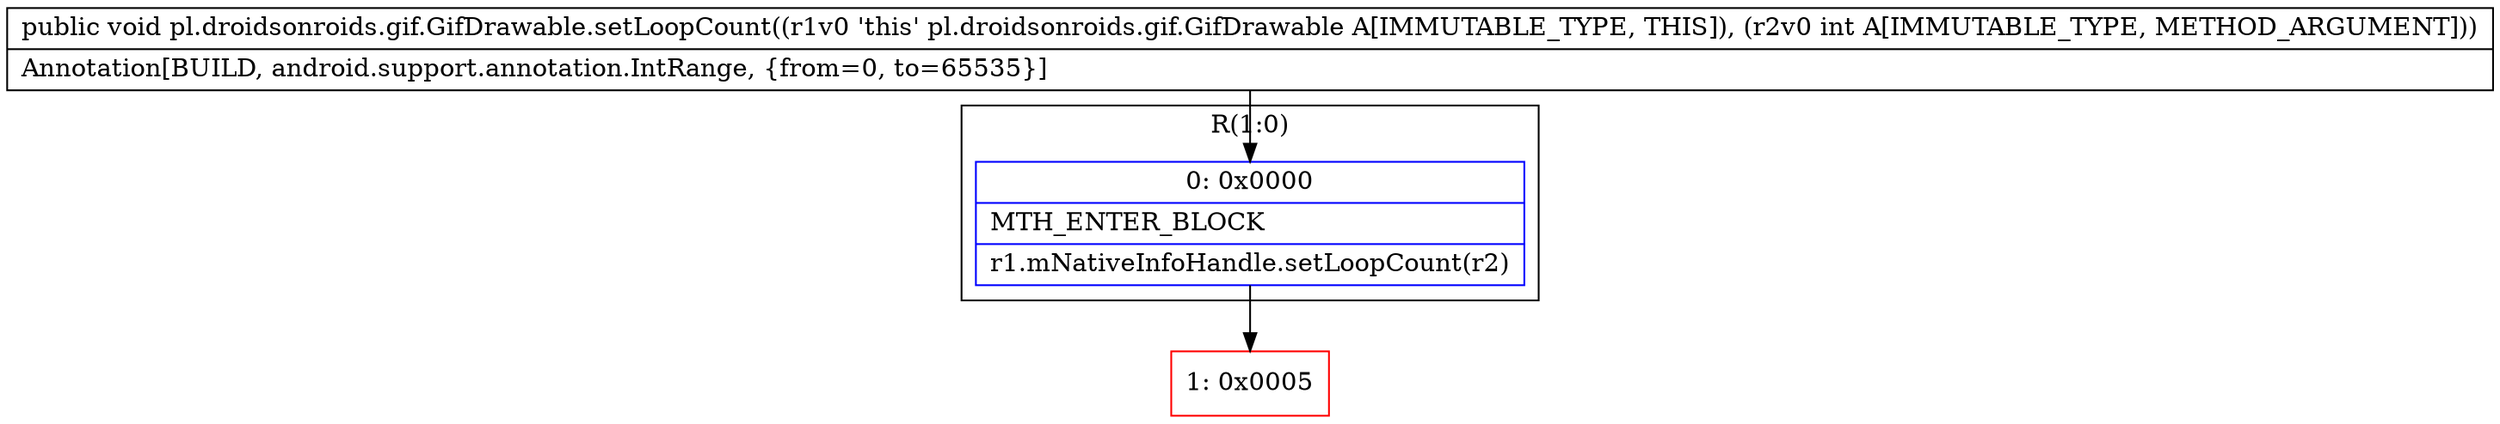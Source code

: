 digraph "CFG forpl.droidsonroids.gif.GifDrawable.setLoopCount(I)V" {
subgraph cluster_Region_1913295644 {
label = "R(1:0)";
node [shape=record,color=blue];
Node_0 [shape=record,label="{0\:\ 0x0000|MTH_ENTER_BLOCK\l|r1.mNativeInfoHandle.setLoopCount(r2)\l}"];
}
Node_1 [shape=record,color=red,label="{1\:\ 0x0005}"];
MethodNode[shape=record,label="{public void pl.droidsonroids.gif.GifDrawable.setLoopCount((r1v0 'this' pl.droidsonroids.gif.GifDrawable A[IMMUTABLE_TYPE, THIS]), (r2v0 int A[IMMUTABLE_TYPE, METHOD_ARGUMENT]))  | Annotation[BUILD, android.support.annotation.IntRange, \{from=0, to=65535\}]\l}"];
MethodNode -> Node_0;
Node_0 -> Node_1;
}

